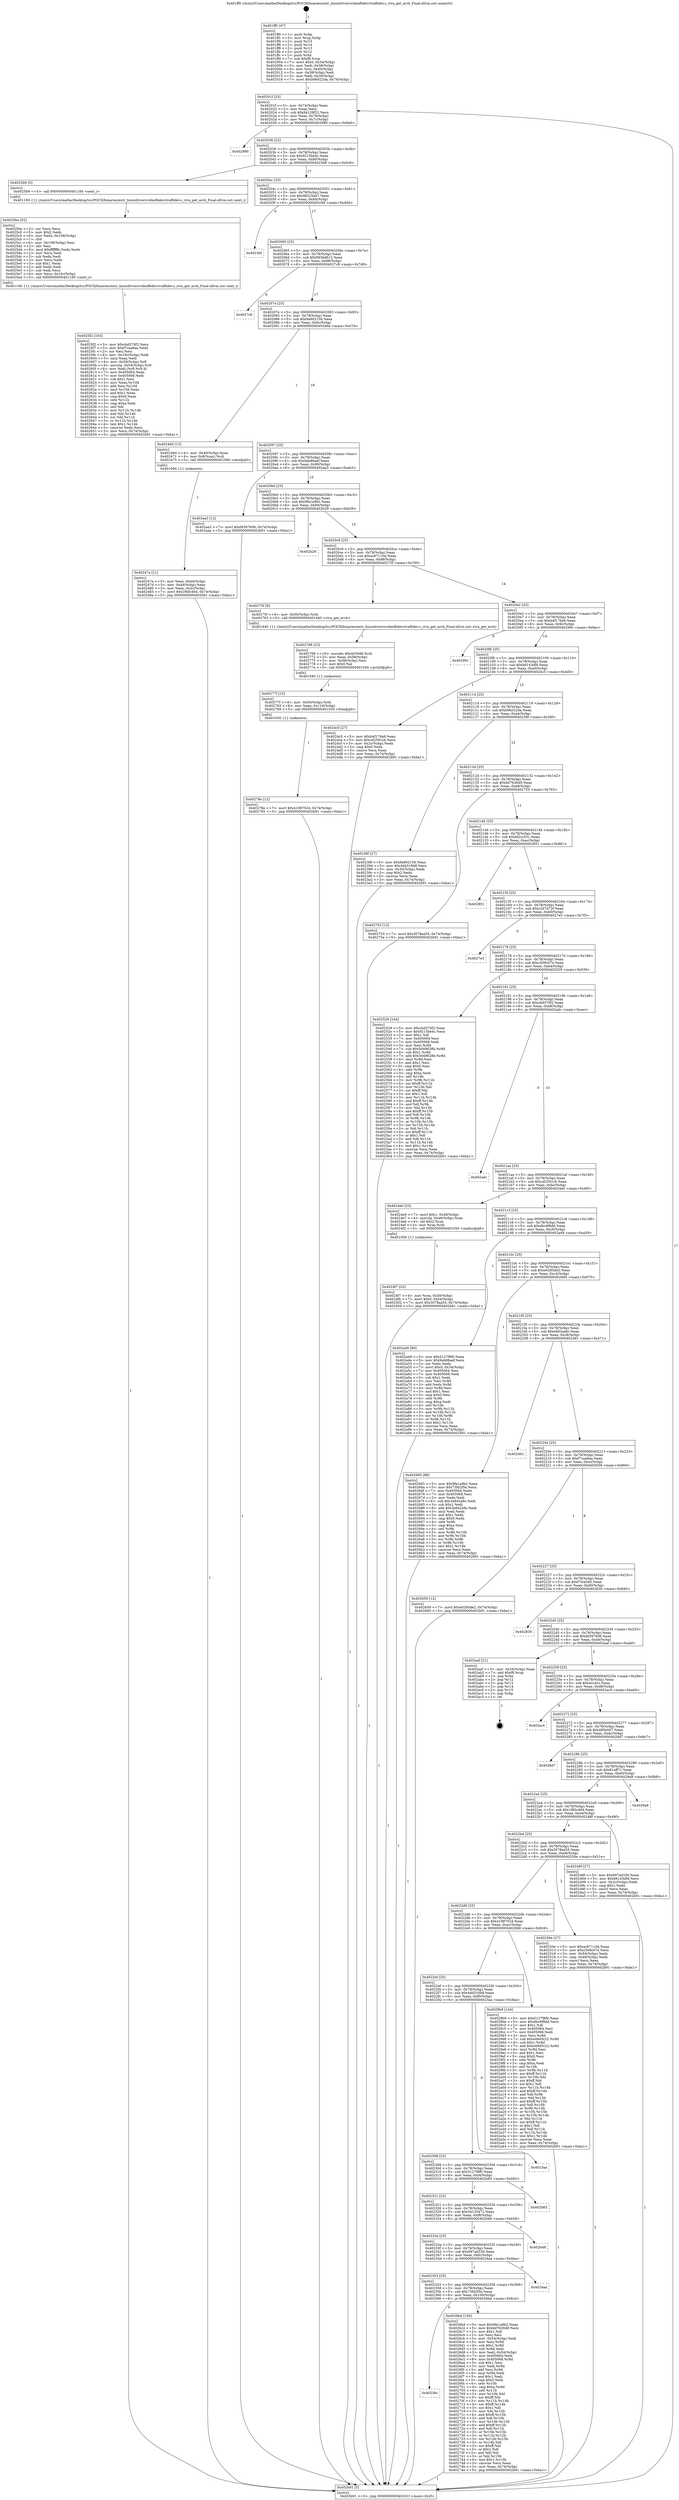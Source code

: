 digraph "0x401ff0" {
  label = "0x401ff0 (/mnt/c/Users/mathe/Desktop/tcc/POCII/binaries/extr_linuxdriversvideofbdevrivafbdev.c_riva_get_arch_Final-ollvm.out::main(0))"
  labelloc = "t"
  node[shape=record]

  Entry [label="",width=0.3,height=0.3,shape=circle,fillcolor=black,style=filled]
  "0x40201f" [label="{
     0x40201f [23]\l
     | [instrs]\l
     &nbsp;&nbsp;0x40201f \<+3\>: mov -0x74(%rbp),%eax\l
     &nbsp;&nbsp;0x402022 \<+2\>: mov %eax,%ecx\l
     &nbsp;&nbsp;0x402024 \<+6\>: sub $0x84129f22,%ecx\l
     &nbsp;&nbsp;0x40202a \<+3\>: mov %eax,-0x78(%rbp)\l
     &nbsp;&nbsp;0x40202d \<+3\>: mov %ecx,-0x7c(%rbp)\l
     &nbsp;&nbsp;0x402030 \<+6\>: je 0000000000402990 \<main+0x9a0\>\l
  }"]
  "0x402990" [label="{
     0x402990\l
  }", style=dashed]
  "0x402036" [label="{
     0x402036 [22]\l
     | [instrs]\l
     &nbsp;&nbsp;0x402036 \<+5\>: jmp 000000000040203b \<main+0x4b\>\l
     &nbsp;&nbsp;0x40203b \<+3\>: mov -0x78(%rbp),%eax\l
     &nbsp;&nbsp;0x40203e \<+5\>: sub $0x9215be4c,%eax\l
     &nbsp;&nbsp;0x402043 \<+3\>: mov %eax,-0x80(%rbp)\l
     &nbsp;&nbsp;0x402046 \<+6\>: je 00000000004025b9 \<main+0x5c9\>\l
  }"]
  Exit [label="",width=0.3,height=0.3,shape=circle,fillcolor=black,style=filled,peripheries=2]
  "0x4025b9" [label="{
     0x4025b9 [5]\l
     | [instrs]\l
     &nbsp;&nbsp;0x4025b9 \<+5\>: call 0000000000401160 \<next_i\>\l
     | [calls]\l
     &nbsp;&nbsp;0x401160 \{1\} (/mnt/c/Users/mathe/Desktop/tcc/POCII/binaries/extr_linuxdriversvideofbdevrivafbdev.c_riva_get_arch_Final-ollvm.out::next_i)\l
  }"]
  "0x40204c" [label="{
     0x40204c [25]\l
     | [instrs]\l
     &nbsp;&nbsp;0x40204c \<+5\>: jmp 0000000000402051 \<main+0x61\>\l
     &nbsp;&nbsp;0x402051 \<+3\>: mov -0x78(%rbp),%eax\l
     &nbsp;&nbsp;0x402054 \<+5\>: sub $0x96225a47,%eax\l
     &nbsp;&nbsp;0x402059 \<+6\>: mov %eax,-0x84(%rbp)\l
     &nbsp;&nbsp;0x40205f \<+6\>: je 00000000004023fd \<main+0x40d\>\l
  }"]
  "0x40278e" [label="{
     0x40278e [12]\l
     | [instrs]\l
     &nbsp;&nbsp;0x40278e \<+7\>: movl $0x41987024,-0x74(%rbp)\l
     &nbsp;&nbsp;0x402795 \<+5\>: jmp 0000000000402b91 \<main+0xba1\>\l
  }"]
  "0x4023fd" [label="{
     0x4023fd\l
  }", style=dashed]
  "0x402065" [label="{
     0x402065 [25]\l
     | [instrs]\l
     &nbsp;&nbsp;0x402065 \<+5\>: jmp 000000000040206a \<main+0x7a\>\l
     &nbsp;&nbsp;0x40206a \<+3\>: mov -0x78(%rbp),%eax\l
     &nbsp;&nbsp;0x40206d \<+5\>: sub $0x993bd612,%eax\l
     &nbsp;&nbsp;0x402072 \<+6\>: mov %eax,-0x88(%rbp)\l
     &nbsp;&nbsp;0x402078 \<+6\>: je 00000000004027c8 \<main+0x7d8\>\l
  }"]
  "0x40277f" [label="{
     0x40277f [15]\l
     | [instrs]\l
     &nbsp;&nbsp;0x40277f \<+4\>: mov -0x50(%rbp),%rdi\l
     &nbsp;&nbsp;0x402783 \<+6\>: mov %eax,-0x110(%rbp)\l
     &nbsp;&nbsp;0x402789 \<+5\>: call 0000000000401030 \<free@plt\>\l
     | [calls]\l
     &nbsp;&nbsp;0x401030 \{1\} (unknown)\l
  }"]
  "0x4027c8" [label="{
     0x4027c8\l
  }", style=dashed]
  "0x40207e" [label="{
     0x40207e [25]\l
     | [instrs]\l
     &nbsp;&nbsp;0x40207e \<+5\>: jmp 0000000000402083 \<main+0x93\>\l
     &nbsp;&nbsp;0x402083 \<+3\>: mov -0x78(%rbp),%eax\l
     &nbsp;&nbsp;0x402086 \<+5\>: sub $0x9a902156,%eax\l
     &nbsp;&nbsp;0x40208b \<+6\>: mov %eax,-0x8c(%rbp)\l
     &nbsp;&nbsp;0x402091 \<+6\>: je 000000000040246d \<main+0x47d\>\l
  }"]
  "0x402768" [label="{
     0x402768 [23]\l
     | [instrs]\l
     &nbsp;&nbsp;0x402768 \<+10\>: movabs $0x4030d6,%rdi\l
     &nbsp;&nbsp;0x402772 \<+3\>: mov %eax,-0x58(%rbp)\l
     &nbsp;&nbsp;0x402775 \<+3\>: mov -0x58(%rbp),%esi\l
     &nbsp;&nbsp;0x402778 \<+2\>: mov $0x0,%al\l
     &nbsp;&nbsp;0x40277a \<+5\>: call 0000000000401040 \<printf@plt\>\l
     | [calls]\l
     &nbsp;&nbsp;0x401040 \{1\} (unknown)\l
  }"]
  "0x40246d" [label="{
     0x40246d [13]\l
     | [instrs]\l
     &nbsp;&nbsp;0x40246d \<+4\>: mov -0x40(%rbp),%rax\l
     &nbsp;&nbsp;0x402471 \<+4\>: mov 0x8(%rax),%rdi\l
     &nbsp;&nbsp;0x402475 \<+5\>: call 0000000000401060 \<atoi@plt\>\l
     | [calls]\l
     &nbsp;&nbsp;0x401060 \{1\} (unknown)\l
  }"]
  "0x402097" [label="{
     0x402097 [25]\l
     | [instrs]\l
     &nbsp;&nbsp;0x402097 \<+5\>: jmp 000000000040209c \<main+0xac\>\l
     &nbsp;&nbsp;0x40209c \<+3\>: mov -0x78(%rbp),%eax\l
     &nbsp;&nbsp;0x40209f \<+5\>: sub $0x9ab88aef,%eax\l
     &nbsp;&nbsp;0x4020a4 \<+6\>: mov %eax,-0x90(%rbp)\l
     &nbsp;&nbsp;0x4020aa \<+6\>: je 0000000000402aa3 \<main+0xab3\>\l
  }"]
  "0x40236c" [label="{
     0x40236c\l
  }", style=dashed]
  "0x402aa3" [label="{
     0x402aa3 [12]\l
     | [instrs]\l
     &nbsp;&nbsp;0x402aa3 \<+7\>: movl $0xfd397606,-0x74(%rbp)\l
     &nbsp;&nbsp;0x402aaa \<+5\>: jmp 0000000000402b91 \<main+0xba1\>\l
  }"]
  "0x4020b0" [label="{
     0x4020b0 [25]\l
     | [instrs]\l
     &nbsp;&nbsp;0x4020b0 \<+5\>: jmp 00000000004020b5 \<main+0xc5\>\l
     &nbsp;&nbsp;0x4020b5 \<+3\>: mov -0x78(%rbp),%eax\l
     &nbsp;&nbsp;0x4020b8 \<+5\>: sub $0x9fa1a9b2,%eax\l
     &nbsp;&nbsp;0x4020bd \<+6\>: mov %eax,-0x94(%rbp)\l
     &nbsp;&nbsp;0x4020c3 \<+6\>: je 0000000000402b29 \<main+0xb39\>\l
  }"]
  "0x4026bd" [label="{
     0x4026bd [150]\l
     | [instrs]\l
     &nbsp;&nbsp;0x4026bd \<+5\>: mov $0x9fa1a9b2,%eax\l
     &nbsp;&nbsp;0x4026c2 \<+5\>: mov $0xbd762649,%ecx\l
     &nbsp;&nbsp;0x4026c7 \<+2\>: mov $0x1,%dl\l
     &nbsp;&nbsp;0x4026c9 \<+2\>: xor %esi,%esi\l
     &nbsp;&nbsp;0x4026cb \<+3\>: mov -0x54(%rbp),%edi\l
     &nbsp;&nbsp;0x4026ce \<+3\>: mov %esi,%r8d\l
     &nbsp;&nbsp;0x4026d1 \<+4\>: sub $0x1,%r8d\l
     &nbsp;&nbsp;0x4026d5 \<+3\>: sub %r8d,%edi\l
     &nbsp;&nbsp;0x4026d8 \<+3\>: mov %edi,-0x54(%rbp)\l
     &nbsp;&nbsp;0x4026db \<+7\>: mov 0x405064,%edi\l
     &nbsp;&nbsp;0x4026e2 \<+8\>: mov 0x405068,%r8d\l
     &nbsp;&nbsp;0x4026ea \<+3\>: sub $0x1,%esi\l
     &nbsp;&nbsp;0x4026ed \<+3\>: mov %edi,%r9d\l
     &nbsp;&nbsp;0x4026f0 \<+3\>: add %esi,%r9d\l
     &nbsp;&nbsp;0x4026f3 \<+4\>: imul %r9d,%edi\l
     &nbsp;&nbsp;0x4026f7 \<+3\>: and $0x1,%edi\l
     &nbsp;&nbsp;0x4026fa \<+3\>: cmp $0x0,%edi\l
     &nbsp;&nbsp;0x4026fd \<+4\>: sete %r10b\l
     &nbsp;&nbsp;0x402701 \<+4\>: cmp $0xa,%r8d\l
     &nbsp;&nbsp;0x402705 \<+4\>: setl %r11b\l
     &nbsp;&nbsp;0x402709 \<+3\>: mov %r10b,%bl\l
     &nbsp;&nbsp;0x40270c \<+3\>: xor $0xff,%bl\l
     &nbsp;&nbsp;0x40270f \<+3\>: mov %r11b,%r14b\l
     &nbsp;&nbsp;0x402712 \<+4\>: xor $0xff,%r14b\l
     &nbsp;&nbsp;0x402716 \<+3\>: xor $0x1,%dl\l
     &nbsp;&nbsp;0x402719 \<+3\>: mov %bl,%r15b\l
     &nbsp;&nbsp;0x40271c \<+4\>: and $0xff,%r15b\l
     &nbsp;&nbsp;0x402720 \<+3\>: and %dl,%r10b\l
     &nbsp;&nbsp;0x402723 \<+3\>: mov %r14b,%r12b\l
     &nbsp;&nbsp;0x402726 \<+4\>: and $0xff,%r12b\l
     &nbsp;&nbsp;0x40272a \<+3\>: and %dl,%r11b\l
     &nbsp;&nbsp;0x40272d \<+3\>: or %r10b,%r15b\l
     &nbsp;&nbsp;0x402730 \<+3\>: or %r11b,%r12b\l
     &nbsp;&nbsp;0x402733 \<+3\>: xor %r12b,%r15b\l
     &nbsp;&nbsp;0x402736 \<+3\>: or %r14b,%bl\l
     &nbsp;&nbsp;0x402739 \<+3\>: xor $0xff,%bl\l
     &nbsp;&nbsp;0x40273c \<+3\>: or $0x1,%dl\l
     &nbsp;&nbsp;0x40273f \<+2\>: and %dl,%bl\l
     &nbsp;&nbsp;0x402741 \<+3\>: or %bl,%r15b\l
     &nbsp;&nbsp;0x402744 \<+4\>: test $0x1,%r15b\l
     &nbsp;&nbsp;0x402748 \<+3\>: cmovne %ecx,%eax\l
     &nbsp;&nbsp;0x40274b \<+3\>: mov %eax,-0x74(%rbp)\l
     &nbsp;&nbsp;0x40274e \<+5\>: jmp 0000000000402b91 \<main+0xba1\>\l
  }"]
  "0x402b29" [label="{
     0x402b29\l
  }", style=dashed]
  "0x4020c9" [label="{
     0x4020c9 [25]\l
     | [instrs]\l
     &nbsp;&nbsp;0x4020c9 \<+5\>: jmp 00000000004020ce \<main+0xde\>\l
     &nbsp;&nbsp;0x4020ce \<+3\>: mov -0x78(%rbp),%eax\l
     &nbsp;&nbsp;0x4020d1 \<+5\>: sub $0xac67110d,%eax\l
     &nbsp;&nbsp;0x4020d6 \<+6\>: mov %eax,-0x98(%rbp)\l
     &nbsp;&nbsp;0x4020dc \<+6\>: je 000000000040275f \<main+0x76f\>\l
  }"]
  "0x402353" [label="{
     0x402353 [25]\l
     | [instrs]\l
     &nbsp;&nbsp;0x402353 \<+5\>: jmp 0000000000402358 \<main+0x368\>\l
     &nbsp;&nbsp;0x402358 \<+3\>: mov -0x78(%rbp),%eax\l
     &nbsp;&nbsp;0x40235b \<+5\>: sub $0x73fd2f5e,%eax\l
     &nbsp;&nbsp;0x402360 \<+6\>: mov %eax,-0x100(%rbp)\l
     &nbsp;&nbsp;0x402366 \<+6\>: je 00000000004026bd \<main+0x6cd\>\l
  }"]
  "0x40275f" [label="{
     0x40275f [9]\l
     | [instrs]\l
     &nbsp;&nbsp;0x40275f \<+4\>: mov -0x50(%rbp),%rdi\l
     &nbsp;&nbsp;0x402763 \<+5\>: call 0000000000401440 \<riva_get_arch\>\l
     | [calls]\l
     &nbsp;&nbsp;0x401440 \{1\} (/mnt/c/Users/mathe/Desktop/tcc/POCII/binaries/extr_linuxdriversvideofbdevrivafbdev.c_riva_get_arch_Final-ollvm.out::riva_get_arch)\l
  }"]
  "0x4020e2" [label="{
     0x4020e2 [25]\l
     | [instrs]\l
     &nbsp;&nbsp;0x4020e2 \<+5\>: jmp 00000000004020e7 \<main+0xf7\>\l
     &nbsp;&nbsp;0x4020e7 \<+3\>: mov -0x78(%rbp),%eax\l
     &nbsp;&nbsp;0x4020ea \<+5\>: sub $0xb4f176a9,%eax\l
     &nbsp;&nbsp;0x4020ef \<+6\>: mov %eax,-0x9c(%rbp)\l
     &nbsp;&nbsp;0x4020f5 \<+6\>: je 000000000040299c \<main+0x9ac\>\l
  }"]
  "0x4024aa" [label="{
     0x4024aa\l
  }", style=dashed]
  "0x40299c" [label="{
     0x40299c\l
  }", style=dashed]
  "0x4020fb" [label="{
     0x4020fb [25]\l
     | [instrs]\l
     &nbsp;&nbsp;0x4020fb \<+5\>: jmp 0000000000402100 \<main+0x110\>\l
     &nbsp;&nbsp;0x402100 \<+3\>: mov -0x78(%rbp),%eax\l
     &nbsp;&nbsp;0x402103 \<+5\>: sub $0xb6143df4,%eax\l
     &nbsp;&nbsp;0x402108 \<+6\>: mov %eax,-0xa0(%rbp)\l
     &nbsp;&nbsp;0x40210e \<+6\>: je 00000000004024c5 \<main+0x4d5\>\l
  }"]
  "0x40233a" [label="{
     0x40233a [25]\l
     | [instrs]\l
     &nbsp;&nbsp;0x40233a \<+5\>: jmp 000000000040233f \<main+0x34f\>\l
     &nbsp;&nbsp;0x40233f \<+3\>: mov -0x78(%rbp),%eax\l
     &nbsp;&nbsp;0x402342 \<+5\>: sub $0x697ad330,%eax\l
     &nbsp;&nbsp;0x402347 \<+6\>: mov %eax,-0xfc(%rbp)\l
     &nbsp;&nbsp;0x40234d \<+6\>: je 00000000004024aa \<main+0x4ba\>\l
  }"]
  "0x4024c5" [label="{
     0x4024c5 [27]\l
     | [instrs]\l
     &nbsp;&nbsp;0x4024c5 \<+5\>: mov $0xb4f176a9,%eax\l
     &nbsp;&nbsp;0x4024ca \<+5\>: mov $0xcd2591cb,%ecx\l
     &nbsp;&nbsp;0x4024cf \<+3\>: mov -0x2c(%rbp),%edx\l
     &nbsp;&nbsp;0x4024d2 \<+3\>: cmp $0x0,%edx\l
     &nbsp;&nbsp;0x4024d5 \<+3\>: cmove %ecx,%eax\l
     &nbsp;&nbsp;0x4024d8 \<+3\>: mov %eax,-0x74(%rbp)\l
     &nbsp;&nbsp;0x4024db \<+5\>: jmp 0000000000402b91 \<main+0xba1\>\l
  }"]
  "0x402114" [label="{
     0x402114 [25]\l
     | [instrs]\l
     &nbsp;&nbsp;0x402114 \<+5\>: jmp 0000000000402119 \<main+0x129\>\l
     &nbsp;&nbsp;0x402119 \<+3\>: mov -0x78(%rbp),%eax\l
     &nbsp;&nbsp;0x40211c \<+5\>: sub $0xb9b022da,%eax\l
     &nbsp;&nbsp;0x402121 \<+6\>: mov %eax,-0xa4(%rbp)\l
     &nbsp;&nbsp;0x402127 \<+6\>: je 000000000040238f \<main+0x39f\>\l
  }"]
  "0x402b48" [label="{
     0x402b48\l
  }", style=dashed]
  "0x40238f" [label="{
     0x40238f [27]\l
     | [instrs]\l
     &nbsp;&nbsp;0x40238f \<+5\>: mov $0x9a902156,%eax\l
     &nbsp;&nbsp;0x402394 \<+5\>: mov $0x4dd316b8,%ecx\l
     &nbsp;&nbsp;0x402399 \<+3\>: mov -0x30(%rbp),%edx\l
     &nbsp;&nbsp;0x40239c \<+3\>: cmp $0x2,%edx\l
     &nbsp;&nbsp;0x40239f \<+3\>: cmovne %ecx,%eax\l
     &nbsp;&nbsp;0x4023a2 \<+3\>: mov %eax,-0x74(%rbp)\l
     &nbsp;&nbsp;0x4023a5 \<+5\>: jmp 0000000000402b91 \<main+0xba1\>\l
  }"]
  "0x40212d" [label="{
     0x40212d [25]\l
     | [instrs]\l
     &nbsp;&nbsp;0x40212d \<+5\>: jmp 0000000000402132 \<main+0x142\>\l
     &nbsp;&nbsp;0x402132 \<+3\>: mov -0x78(%rbp),%eax\l
     &nbsp;&nbsp;0x402135 \<+5\>: sub $0xbd762649,%eax\l
     &nbsp;&nbsp;0x40213a \<+6\>: mov %eax,-0xa8(%rbp)\l
     &nbsp;&nbsp;0x402140 \<+6\>: je 0000000000402753 \<main+0x763\>\l
  }"]
  "0x402b91" [label="{
     0x402b91 [5]\l
     | [instrs]\l
     &nbsp;&nbsp;0x402b91 \<+5\>: jmp 000000000040201f \<main+0x2f\>\l
  }"]
  "0x401ff0" [label="{
     0x401ff0 [47]\l
     | [instrs]\l
     &nbsp;&nbsp;0x401ff0 \<+1\>: push %rbp\l
     &nbsp;&nbsp;0x401ff1 \<+3\>: mov %rsp,%rbp\l
     &nbsp;&nbsp;0x401ff4 \<+2\>: push %r15\l
     &nbsp;&nbsp;0x401ff6 \<+2\>: push %r14\l
     &nbsp;&nbsp;0x401ff8 \<+2\>: push %r13\l
     &nbsp;&nbsp;0x401ffa \<+2\>: push %r12\l
     &nbsp;&nbsp;0x401ffc \<+1\>: push %rbx\l
     &nbsp;&nbsp;0x401ffd \<+7\>: sub $0xf8,%rsp\l
     &nbsp;&nbsp;0x402004 \<+7\>: movl $0x0,-0x34(%rbp)\l
     &nbsp;&nbsp;0x40200b \<+3\>: mov %edi,-0x38(%rbp)\l
     &nbsp;&nbsp;0x40200e \<+4\>: mov %rsi,-0x40(%rbp)\l
     &nbsp;&nbsp;0x402012 \<+3\>: mov -0x38(%rbp),%edi\l
     &nbsp;&nbsp;0x402015 \<+3\>: mov %edi,-0x30(%rbp)\l
     &nbsp;&nbsp;0x402018 \<+7\>: movl $0xb9b022da,-0x74(%rbp)\l
  }"]
  "0x40247a" [label="{
     0x40247a [21]\l
     | [instrs]\l
     &nbsp;&nbsp;0x40247a \<+3\>: mov %eax,-0x44(%rbp)\l
     &nbsp;&nbsp;0x40247d \<+3\>: mov -0x44(%rbp),%eax\l
     &nbsp;&nbsp;0x402480 \<+3\>: mov %eax,-0x2c(%rbp)\l
     &nbsp;&nbsp;0x402483 \<+7\>: movl $0x1f60c464,-0x74(%rbp)\l
     &nbsp;&nbsp;0x40248a \<+5\>: jmp 0000000000402b91 \<main+0xba1\>\l
  }"]
  "0x402321" [label="{
     0x402321 [25]\l
     | [instrs]\l
     &nbsp;&nbsp;0x402321 \<+5\>: jmp 0000000000402326 \<main+0x336\>\l
     &nbsp;&nbsp;0x402326 \<+3\>: mov -0x78(%rbp),%eax\l
     &nbsp;&nbsp;0x402329 \<+5\>: sub $0x54135471,%eax\l
     &nbsp;&nbsp;0x40232e \<+6\>: mov %eax,-0xf8(%rbp)\l
     &nbsp;&nbsp;0x402334 \<+6\>: je 0000000000402b48 \<main+0xb58\>\l
  }"]
  "0x402753" [label="{
     0x402753 [12]\l
     | [instrs]\l
     &nbsp;&nbsp;0x402753 \<+7\>: movl $0x3078aa55,-0x74(%rbp)\l
     &nbsp;&nbsp;0x40275a \<+5\>: jmp 0000000000402b91 \<main+0xba1\>\l
  }"]
  "0x402146" [label="{
     0x402146 [25]\l
     | [instrs]\l
     &nbsp;&nbsp;0x402146 \<+5\>: jmp 000000000040214b \<main+0x15b\>\l
     &nbsp;&nbsp;0x40214b \<+3\>: mov -0x78(%rbp),%eax\l
     &nbsp;&nbsp;0x40214e \<+5\>: sub $0xbf2cc531,%eax\l
     &nbsp;&nbsp;0x402153 \<+6\>: mov %eax,-0xac(%rbp)\l
     &nbsp;&nbsp;0x402159 \<+6\>: je 0000000000402851 \<main+0x861\>\l
  }"]
  "0x402b83" [label="{
     0x402b83\l
  }", style=dashed]
  "0x402851" [label="{
     0x402851\l
  }", style=dashed]
  "0x40215f" [label="{
     0x40215f [25]\l
     | [instrs]\l
     &nbsp;&nbsp;0x40215f \<+5\>: jmp 0000000000402164 \<main+0x174\>\l
     &nbsp;&nbsp;0x402164 \<+3\>: mov -0x78(%rbp),%eax\l
     &nbsp;&nbsp;0x402167 \<+5\>: sub $0xc2d7d72f,%eax\l
     &nbsp;&nbsp;0x40216c \<+6\>: mov %eax,-0xb0(%rbp)\l
     &nbsp;&nbsp;0x402172 \<+6\>: je 00000000004027e3 \<main+0x7f3\>\l
  }"]
  "0x402308" [label="{
     0x402308 [25]\l
     | [instrs]\l
     &nbsp;&nbsp;0x402308 \<+5\>: jmp 000000000040230d \<main+0x31d\>\l
     &nbsp;&nbsp;0x40230d \<+3\>: mov -0x78(%rbp),%eax\l
     &nbsp;&nbsp;0x402310 \<+5\>: sub $0x5127f8f0,%eax\l
     &nbsp;&nbsp;0x402315 \<+6\>: mov %eax,-0xf4(%rbp)\l
     &nbsp;&nbsp;0x40231b \<+6\>: je 0000000000402b83 \<main+0xb93\>\l
  }"]
  "0x4027e3" [label="{
     0x4027e3\l
  }", style=dashed]
  "0x402178" [label="{
     0x402178 [25]\l
     | [instrs]\l
     &nbsp;&nbsp;0x402178 \<+5\>: jmp 000000000040217d \<main+0x18d\>\l
     &nbsp;&nbsp;0x40217d \<+3\>: mov -0x78(%rbp),%eax\l
     &nbsp;&nbsp;0x402180 \<+5\>: sub $0xc509c07e,%eax\l
     &nbsp;&nbsp;0x402185 \<+6\>: mov %eax,-0xb4(%rbp)\l
     &nbsp;&nbsp;0x40218b \<+6\>: je 0000000000402529 \<main+0x539\>\l
  }"]
  "0x4023aa" [label="{
     0x4023aa\l
  }", style=dashed]
  "0x402529" [label="{
     0x402529 [144]\l
     | [instrs]\l
     &nbsp;&nbsp;0x402529 \<+5\>: mov $0xcbd370f2,%eax\l
     &nbsp;&nbsp;0x40252e \<+5\>: mov $0x9215be4c,%ecx\l
     &nbsp;&nbsp;0x402533 \<+2\>: mov $0x1,%dl\l
     &nbsp;&nbsp;0x402535 \<+7\>: mov 0x405064,%esi\l
     &nbsp;&nbsp;0x40253c \<+7\>: mov 0x405068,%edi\l
     &nbsp;&nbsp;0x402543 \<+3\>: mov %esi,%r8d\l
     &nbsp;&nbsp;0x402546 \<+7\>: sub $0x5d49628b,%r8d\l
     &nbsp;&nbsp;0x40254d \<+4\>: sub $0x1,%r8d\l
     &nbsp;&nbsp;0x402551 \<+7\>: add $0x5d49628b,%r8d\l
     &nbsp;&nbsp;0x402558 \<+4\>: imul %r8d,%esi\l
     &nbsp;&nbsp;0x40255c \<+3\>: and $0x1,%esi\l
     &nbsp;&nbsp;0x40255f \<+3\>: cmp $0x0,%esi\l
     &nbsp;&nbsp;0x402562 \<+4\>: sete %r9b\l
     &nbsp;&nbsp;0x402566 \<+3\>: cmp $0xa,%edi\l
     &nbsp;&nbsp;0x402569 \<+4\>: setl %r10b\l
     &nbsp;&nbsp;0x40256d \<+3\>: mov %r9b,%r11b\l
     &nbsp;&nbsp;0x402570 \<+4\>: xor $0xff,%r11b\l
     &nbsp;&nbsp;0x402574 \<+3\>: mov %r10b,%bl\l
     &nbsp;&nbsp;0x402577 \<+3\>: xor $0xff,%bl\l
     &nbsp;&nbsp;0x40257a \<+3\>: xor $0x1,%dl\l
     &nbsp;&nbsp;0x40257d \<+3\>: mov %r11b,%r14b\l
     &nbsp;&nbsp;0x402580 \<+4\>: and $0xff,%r14b\l
     &nbsp;&nbsp;0x402584 \<+3\>: and %dl,%r9b\l
     &nbsp;&nbsp;0x402587 \<+3\>: mov %bl,%r15b\l
     &nbsp;&nbsp;0x40258a \<+4\>: and $0xff,%r15b\l
     &nbsp;&nbsp;0x40258e \<+3\>: and %dl,%r10b\l
     &nbsp;&nbsp;0x402591 \<+3\>: or %r9b,%r14b\l
     &nbsp;&nbsp;0x402594 \<+3\>: or %r10b,%r15b\l
     &nbsp;&nbsp;0x402597 \<+3\>: xor %r15b,%r14b\l
     &nbsp;&nbsp;0x40259a \<+3\>: or %bl,%r11b\l
     &nbsp;&nbsp;0x40259d \<+4\>: xor $0xff,%r11b\l
     &nbsp;&nbsp;0x4025a1 \<+3\>: or $0x1,%dl\l
     &nbsp;&nbsp;0x4025a4 \<+3\>: and %dl,%r11b\l
     &nbsp;&nbsp;0x4025a7 \<+3\>: or %r11b,%r14b\l
     &nbsp;&nbsp;0x4025aa \<+4\>: test $0x1,%r14b\l
     &nbsp;&nbsp;0x4025ae \<+3\>: cmovne %ecx,%eax\l
     &nbsp;&nbsp;0x4025b1 \<+3\>: mov %eax,-0x74(%rbp)\l
     &nbsp;&nbsp;0x4025b4 \<+5\>: jmp 0000000000402b91 \<main+0xba1\>\l
  }"]
  "0x402191" [label="{
     0x402191 [25]\l
     | [instrs]\l
     &nbsp;&nbsp;0x402191 \<+5\>: jmp 0000000000402196 \<main+0x1a6\>\l
     &nbsp;&nbsp;0x402196 \<+3\>: mov -0x78(%rbp),%eax\l
     &nbsp;&nbsp;0x402199 \<+5\>: sub $0xcbd370f2,%eax\l
     &nbsp;&nbsp;0x40219e \<+6\>: mov %eax,-0xb8(%rbp)\l
     &nbsp;&nbsp;0x4021a4 \<+6\>: je 0000000000402adc \<main+0xaec\>\l
  }"]
  "0x4022ef" [label="{
     0x4022ef [25]\l
     | [instrs]\l
     &nbsp;&nbsp;0x4022ef \<+5\>: jmp 00000000004022f4 \<main+0x304\>\l
     &nbsp;&nbsp;0x4022f4 \<+3\>: mov -0x78(%rbp),%eax\l
     &nbsp;&nbsp;0x4022f7 \<+5\>: sub $0x4dd316b8,%eax\l
     &nbsp;&nbsp;0x4022fc \<+6\>: mov %eax,-0xf0(%rbp)\l
     &nbsp;&nbsp;0x402302 \<+6\>: je 00000000004023aa \<main+0x3ba\>\l
  }"]
  "0x402adc" [label="{
     0x402adc\l
  }", style=dashed]
  "0x4021aa" [label="{
     0x4021aa [25]\l
     | [instrs]\l
     &nbsp;&nbsp;0x4021aa \<+5\>: jmp 00000000004021af \<main+0x1bf\>\l
     &nbsp;&nbsp;0x4021af \<+3\>: mov -0x78(%rbp),%eax\l
     &nbsp;&nbsp;0x4021b2 \<+5\>: sub $0xcd2591cb,%eax\l
     &nbsp;&nbsp;0x4021b7 \<+6\>: mov %eax,-0xbc(%rbp)\l
     &nbsp;&nbsp;0x4021bd \<+6\>: je 00000000004024e0 \<main+0x4f0\>\l
  }"]
  "0x4029b9" [label="{
     0x4029b9 [144]\l
     | [instrs]\l
     &nbsp;&nbsp;0x4029b9 \<+5\>: mov $0x5127f8f0,%eax\l
     &nbsp;&nbsp;0x4029be \<+5\>: mov $0xdbc9f8dd,%ecx\l
     &nbsp;&nbsp;0x4029c3 \<+2\>: mov $0x1,%dl\l
     &nbsp;&nbsp;0x4029c5 \<+7\>: mov 0x405064,%esi\l
     &nbsp;&nbsp;0x4029cc \<+7\>: mov 0x405068,%edi\l
     &nbsp;&nbsp;0x4029d3 \<+3\>: mov %esi,%r8d\l
     &nbsp;&nbsp;0x4029d6 \<+7\>: sub $0xe49d5c22,%r8d\l
     &nbsp;&nbsp;0x4029dd \<+4\>: sub $0x1,%r8d\l
     &nbsp;&nbsp;0x4029e1 \<+7\>: add $0xe49d5c22,%r8d\l
     &nbsp;&nbsp;0x4029e8 \<+4\>: imul %r8d,%esi\l
     &nbsp;&nbsp;0x4029ec \<+3\>: and $0x1,%esi\l
     &nbsp;&nbsp;0x4029ef \<+3\>: cmp $0x0,%esi\l
     &nbsp;&nbsp;0x4029f2 \<+4\>: sete %r9b\l
     &nbsp;&nbsp;0x4029f6 \<+3\>: cmp $0xa,%edi\l
     &nbsp;&nbsp;0x4029f9 \<+4\>: setl %r10b\l
     &nbsp;&nbsp;0x4029fd \<+3\>: mov %r9b,%r11b\l
     &nbsp;&nbsp;0x402a00 \<+4\>: xor $0xff,%r11b\l
     &nbsp;&nbsp;0x402a04 \<+3\>: mov %r10b,%bl\l
     &nbsp;&nbsp;0x402a07 \<+3\>: xor $0xff,%bl\l
     &nbsp;&nbsp;0x402a0a \<+3\>: xor $0x1,%dl\l
     &nbsp;&nbsp;0x402a0d \<+3\>: mov %r11b,%r14b\l
     &nbsp;&nbsp;0x402a10 \<+4\>: and $0xff,%r14b\l
     &nbsp;&nbsp;0x402a14 \<+3\>: and %dl,%r9b\l
     &nbsp;&nbsp;0x402a17 \<+3\>: mov %bl,%r15b\l
     &nbsp;&nbsp;0x402a1a \<+4\>: and $0xff,%r15b\l
     &nbsp;&nbsp;0x402a1e \<+3\>: and %dl,%r10b\l
     &nbsp;&nbsp;0x402a21 \<+3\>: or %r9b,%r14b\l
     &nbsp;&nbsp;0x402a24 \<+3\>: or %r10b,%r15b\l
     &nbsp;&nbsp;0x402a27 \<+3\>: xor %r15b,%r14b\l
     &nbsp;&nbsp;0x402a2a \<+3\>: or %bl,%r11b\l
     &nbsp;&nbsp;0x402a2d \<+4\>: xor $0xff,%r11b\l
     &nbsp;&nbsp;0x402a31 \<+3\>: or $0x1,%dl\l
     &nbsp;&nbsp;0x402a34 \<+3\>: and %dl,%r11b\l
     &nbsp;&nbsp;0x402a37 \<+3\>: or %r11b,%r14b\l
     &nbsp;&nbsp;0x402a3a \<+4\>: test $0x1,%r14b\l
     &nbsp;&nbsp;0x402a3e \<+3\>: cmovne %ecx,%eax\l
     &nbsp;&nbsp;0x402a41 \<+3\>: mov %eax,-0x74(%rbp)\l
     &nbsp;&nbsp;0x402a44 \<+5\>: jmp 0000000000402b91 \<main+0xba1\>\l
  }"]
  "0x4024e0" [label="{
     0x4024e0 [23]\l
     | [instrs]\l
     &nbsp;&nbsp;0x4024e0 \<+7\>: movl $0x1,-0x48(%rbp)\l
     &nbsp;&nbsp;0x4024e7 \<+4\>: movslq -0x48(%rbp),%rax\l
     &nbsp;&nbsp;0x4024eb \<+4\>: shl $0x2,%rax\l
     &nbsp;&nbsp;0x4024ef \<+3\>: mov %rax,%rdi\l
     &nbsp;&nbsp;0x4024f2 \<+5\>: call 0000000000401050 \<malloc@plt\>\l
     | [calls]\l
     &nbsp;&nbsp;0x401050 \{1\} (unknown)\l
  }"]
  "0x4021c3" [label="{
     0x4021c3 [25]\l
     | [instrs]\l
     &nbsp;&nbsp;0x4021c3 \<+5\>: jmp 00000000004021c8 \<main+0x1d8\>\l
     &nbsp;&nbsp;0x4021c8 \<+3\>: mov -0x78(%rbp),%eax\l
     &nbsp;&nbsp;0x4021cb \<+5\>: sub $0xdbc9f8dd,%eax\l
     &nbsp;&nbsp;0x4021d0 \<+6\>: mov %eax,-0xc0(%rbp)\l
     &nbsp;&nbsp;0x4021d6 \<+6\>: je 0000000000402a49 \<main+0xa59\>\l
  }"]
  "0x4025f2" [label="{
     0x4025f2 [103]\l
     | [instrs]\l
     &nbsp;&nbsp;0x4025f2 \<+5\>: mov $0xcbd370f2,%ecx\l
     &nbsp;&nbsp;0x4025f7 \<+5\>: mov $0xf7caa8aa,%edx\l
     &nbsp;&nbsp;0x4025fc \<+2\>: xor %esi,%esi\l
     &nbsp;&nbsp;0x4025fe \<+6\>: mov -0x10c(%rbp),%edi\l
     &nbsp;&nbsp;0x402604 \<+3\>: imul %eax,%edi\l
     &nbsp;&nbsp;0x402607 \<+4\>: mov -0x50(%rbp),%r8\l
     &nbsp;&nbsp;0x40260b \<+4\>: movslq -0x54(%rbp),%r9\l
     &nbsp;&nbsp;0x40260f \<+4\>: mov %edi,(%r8,%r9,4)\l
     &nbsp;&nbsp;0x402613 \<+7\>: mov 0x405064,%eax\l
     &nbsp;&nbsp;0x40261a \<+7\>: mov 0x405068,%edi\l
     &nbsp;&nbsp;0x402621 \<+3\>: sub $0x1,%esi\l
     &nbsp;&nbsp;0x402624 \<+3\>: mov %eax,%r10d\l
     &nbsp;&nbsp;0x402627 \<+3\>: add %esi,%r10d\l
     &nbsp;&nbsp;0x40262a \<+4\>: imul %r10d,%eax\l
     &nbsp;&nbsp;0x40262e \<+3\>: and $0x1,%eax\l
     &nbsp;&nbsp;0x402631 \<+3\>: cmp $0x0,%eax\l
     &nbsp;&nbsp;0x402634 \<+4\>: sete %r11b\l
     &nbsp;&nbsp;0x402638 \<+3\>: cmp $0xa,%edi\l
     &nbsp;&nbsp;0x40263b \<+3\>: setl %bl\l
     &nbsp;&nbsp;0x40263e \<+3\>: mov %r11b,%r14b\l
     &nbsp;&nbsp;0x402641 \<+3\>: and %bl,%r14b\l
     &nbsp;&nbsp;0x402644 \<+3\>: xor %bl,%r11b\l
     &nbsp;&nbsp;0x402647 \<+3\>: or %r11b,%r14b\l
     &nbsp;&nbsp;0x40264a \<+4\>: test $0x1,%r14b\l
     &nbsp;&nbsp;0x40264e \<+3\>: cmovne %edx,%ecx\l
     &nbsp;&nbsp;0x402651 \<+3\>: mov %ecx,-0x74(%rbp)\l
     &nbsp;&nbsp;0x402654 \<+5\>: jmp 0000000000402b91 \<main+0xba1\>\l
  }"]
  "0x402a49" [label="{
     0x402a49 [90]\l
     | [instrs]\l
     &nbsp;&nbsp;0x402a49 \<+5\>: mov $0x5127f8f0,%eax\l
     &nbsp;&nbsp;0x402a4e \<+5\>: mov $0x9ab88aef,%ecx\l
     &nbsp;&nbsp;0x402a53 \<+2\>: xor %edx,%edx\l
     &nbsp;&nbsp;0x402a55 \<+7\>: movl $0x0,-0x34(%rbp)\l
     &nbsp;&nbsp;0x402a5c \<+7\>: mov 0x405064,%esi\l
     &nbsp;&nbsp;0x402a63 \<+7\>: mov 0x405068,%edi\l
     &nbsp;&nbsp;0x402a6a \<+3\>: sub $0x1,%edx\l
     &nbsp;&nbsp;0x402a6d \<+3\>: mov %esi,%r8d\l
     &nbsp;&nbsp;0x402a70 \<+3\>: add %edx,%r8d\l
     &nbsp;&nbsp;0x402a73 \<+4\>: imul %r8d,%esi\l
     &nbsp;&nbsp;0x402a77 \<+3\>: and $0x1,%esi\l
     &nbsp;&nbsp;0x402a7a \<+3\>: cmp $0x0,%esi\l
     &nbsp;&nbsp;0x402a7d \<+4\>: sete %r9b\l
     &nbsp;&nbsp;0x402a81 \<+3\>: cmp $0xa,%edi\l
     &nbsp;&nbsp;0x402a84 \<+4\>: setl %r10b\l
     &nbsp;&nbsp;0x402a88 \<+3\>: mov %r9b,%r11b\l
     &nbsp;&nbsp;0x402a8b \<+3\>: and %r10b,%r11b\l
     &nbsp;&nbsp;0x402a8e \<+3\>: xor %r10b,%r9b\l
     &nbsp;&nbsp;0x402a91 \<+3\>: or %r9b,%r11b\l
     &nbsp;&nbsp;0x402a94 \<+4\>: test $0x1,%r11b\l
     &nbsp;&nbsp;0x402a98 \<+3\>: cmovne %ecx,%eax\l
     &nbsp;&nbsp;0x402a9b \<+3\>: mov %eax,-0x74(%rbp)\l
     &nbsp;&nbsp;0x402a9e \<+5\>: jmp 0000000000402b91 \<main+0xba1\>\l
  }"]
  "0x4021dc" [label="{
     0x4021dc [25]\l
     | [instrs]\l
     &nbsp;&nbsp;0x4021dc \<+5\>: jmp 00000000004021e1 \<main+0x1f1\>\l
     &nbsp;&nbsp;0x4021e1 \<+3\>: mov -0x78(%rbp),%eax\l
     &nbsp;&nbsp;0x4021e4 \<+5\>: sub $0xe0285de2,%eax\l
     &nbsp;&nbsp;0x4021e9 \<+6\>: mov %eax,-0xc4(%rbp)\l
     &nbsp;&nbsp;0x4021ef \<+6\>: je 0000000000402665 \<main+0x675\>\l
  }"]
  "0x4025be" [label="{
     0x4025be [52]\l
     | [instrs]\l
     &nbsp;&nbsp;0x4025be \<+2\>: xor %ecx,%ecx\l
     &nbsp;&nbsp;0x4025c0 \<+5\>: mov $0x2,%edx\l
     &nbsp;&nbsp;0x4025c5 \<+6\>: mov %edx,-0x108(%rbp)\l
     &nbsp;&nbsp;0x4025cb \<+1\>: cltd\l
     &nbsp;&nbsp;0x4025cc \<+6\>: mov -0x108(%rbp),%esi\l
     &nbsp;&nbsp;0x4025d2 \<+2\>: idiv %esi\l
     &nbsp;&nbsp;0x4025d4 \<+6\>: imul $0xfffffffe,%edx,%edx\l
     &nbsp;&nbsp;0x4025da \<+2\>: mov %ecx,%edi\l
     &nbsp;&nbsp;0x4025dc \<+2\>: sub %edx,%edi\l
     &nbsp;&nbsp;0x4025de \<+2\>: mov %ecx,%edx\l
     &nbsp;&nbsp;0x4025e0 \<+3\>: sub $0x1,%edx\l
     &nbsp;&nbsp;0x4025e3 \<+2\>: add %edx,%edi\l
     &nbsp;&nbsp;0x4025e5 \<+2\>: sub %edi,%ecx\l
     &nbsp;&nbsp;0x4025e7 \<+6\>: mov %ecx,-0x10c(%rbp)\l
     &nbsp;&nbsp;0x4025ed \<+5\>: call 0000000000401160 \<next_i\>\l
     | [calls]\l
     &nbsp;&nbsp;0x401160 \{1\} (/mnt/c/Users/mathe/Desktop/tcc/POCII/binaries/extr_linuxdriversvideofbdevrivafbdev.c_riva_get_arch_Final-ollvm.out::next_i)\l
  }"]
  "0x402665" [label="{
     0x402665 [88]\l
     | [instrs]\l
     &nbsp;&nbsp;0x402665 \<+5\>: mov $0x9fa1a9b2,%eax\l
     &nbsp;&nbsp;0x40266a \<+5\>: mov $0x73fd2f5e,%ecx\l
     &nbsp;&nbsp;0x40266f \<+7\>: mov 0x405064,%edx\l
     &nbsp;&nbsp;0x402676 \<+7\>: mov 0x405068,%esi\l
     &nbsp;&nbsp;0x40267d \<+2\>: mov %edx,%edi\l
     &nbsp;&nbsp;0x40267f \<+6\>: sub $0x3e642e8c,%edi\l
     &nbsp;&nbsp;0x402685 \<+3\>: sub $0x1,%edi\l
     &nbsp;&nbsp;0x402688 \<+6\>: add $0x3e642e8c,%edi\l
     &nbsp;&nbsp;0x40268e \<+3\>: imul %edi,%edx\l
     &nbsp;&nbsp;0x402691 \<+3\>: and $0x1,%edx\l
     &nbsp;&nbsp;0x402694 \<+3\>: cmp $0x0,%edx\l
     &nbsp;&nbsp;0x402697 \<+4\>: sete %r8b\l
     &nbsp;&nbsp;0x40269b \<+3\>: cmp $0xa,%esi\l
     &nbsp;&nbsp;0x40269e \<+4\>: setl %r9b\l
     &nbsp;&nbsp;0x4026a2 \<+3\>: mov %r8b,%r10b\l
     &nbsp;&nbsp;0x4026a5 \<+3\>: and %r9b,%r10b\l
     &nbsp;&nbsp;0x4026a8 \<+3\>: xor %r9b,%r8b\l
     &nbsp;&nbsp;0x4026ab \<+3\>: or %r8b,%r10b\l
     &nbsp;&nbsp;0x4026ae \<+4\>: test $0x1,%r10b\l
     &nbsp;&nbsp;0x4026b2 \<+3\>: cmovne %ecx,%eax\l
     &nbsp;&nbsp;0x4026b5 \<+3\>: mov %eax,-0x74(%rbp)\l
     &nbsp;&nbsp;0x4026b8 \<+5\>: jmp 0000000000402b91 \<main+0xba1\>\l
  }"]
  "0x4021f5" [label="{
     0x4021f5 [25]\l
     | [instrs]\l
     &nbsp;&nbsp;0x4021f5 \<+5\>: jmp 00000000004021fa \<main+0x20a\>\l
     &nbsp;&nbsp;0x4021fa \<+3\>: mov -0x78(%rbp),%eax\l
     &nbsp;&nbsp;0x4021fd \<+5\>: sub $0xe8d2aa6c,%eax\l
     &nbsp;&nbsp;0x402202 \<+6\>: mov %eax,-0xc8(%rbp)\l
     &nbsp;&nbsp;0x402208 \<+6\>: je 0000000000402461 \<main+0x471\>\l
  }"]
  "0x4022d6" [label="{
     0x4022d6 [25]\l
     | [instrs]\l
     &nbsp;&nbsp;0x4022d6 \<+5\>: jmp 00000000004022db \<main+0x2eb\>\l
     &nbsp;&nbsp;0x4022db \<+3\>: mov -0x78(%rbp),%eax\l
     &nbsp;&nbsp;0x4022de \<+5\>: sub $0x41987024,%eax\l
     &nbsp;&nbsp;0x4022e3 \<+6\>: mov %eax,-0xec(%rbp)\l
     &nbsp;&nbsp;0x4022e9 \<+6\>: je 00000000004029b9 \<main+0x9c9\>\l
  }"]
  "0x402461" [label="{
     0x402461\l
  }", style=dashed]
  "0x40220e" [label="{
     0x40220e [25]\l
     | [instrs]\l
     &nbsp;&nbsp;0x40220e \<+5\>: jmp 0000000000402213 \<main+0x223\>\l
     &nbsp;&nbsp;0x402213 \<+3\>: mov -0x78(%rbp),%eax\l
     &nbsp;&nbsp;0x402216 \<+5\>: sub $0xf7caa8aa,%eax\l
     &nbsp;&nbsp;0x40221b \<+6\>: mov %eax,-0xcc(%rbp)\l
     &nbsp;&nbsp;0x402221 \<+6\>: je 0000000000402659 \<main+0x669\>\l
  }"]
  "0x40250e" [label="{
     0x40250e [27]\l
     | [instrs]\l
     &nbsp;&nbsp;0x40250e \<+5\>: mov $0xac67110d,%eax\l
     &nbsp;&nbsp;0x402513 \<+5\>: mov $0xc509c07e,%ecx\l
     &nbsp;&nbsp;0x402518 \<+3\>: mov -0x54(%rbp),%edx\l
     &nbsp;&nbsp;0x40251b \<+3\>: cmp -0x48(%rbp),%edx\l
     &nbsp;&nbsp;0x40251e \<+3\>: cmovl %ecx,%eax\l
     &nbsp;&nbsp;0x402521 \<+3\>: mov %eax,-0x74(%rbp)\l
     &nbsp;&nbsp;0x402524 \<+5\>: jmp 0000000000402b91 \<main+0xba1\>\l
  }"]
  "0x402659" [label="{
     0x402659 [12]\l
     | [instrs]\l
     &nbsp;&nbsp;0x402659 \<+7\>: movl $0xe0285de2,-0x74(%rbp)\l
     &nbsp;&nbsp;0x402660 \<+5\>: jmp 0000000000402b91 \<main+0xba1\>\l
  }"]
  "0x402227" [label="{
     0x402227 [25]\l
     | [instrs]\l
     &nbsp;&nbsp;0x402227 \<+5\>: jmp 000000000040222c \<main+0x23c\>\l
     &nbsp;&nbsp;0x40222c \<+3\>: mov -0x78(%rbp),%eax\l
     &nbsp;&nbsp;0x40222f \<+5\>: sub $0xf7fca5d5,%eax\l
     &nbsp;&nbsp;0x402234 \<+6\>: mov %eax,-0xd0(%rbp)\l
     &nbsp;&nbsp;0x40223a \<+6\>: je 0000000000402830 \<main+0x840\>\l
  }"]
  "0x4024f7" [label="{
     0x4024f7 [23]\l
     | [instrs]\l
     &nbsp;&nbsp;0x4024f7 \<+4\>: mov %rax,-0x50(%rbp)\l
     &nbsp;&nbsp;0x4024fb \<+7\>: movl $0x0,-0x54(%rbp)\l
     &nbsp;&nbsp;0x402502 \<+7\>: movl $0x3078aa55,-0x74(%rbp)\l
     &nbsp;&nbsp;0x402509 \<+5\>: jmp 0000000000402b91 \<main+0xba1\>\l
  }"]
  "0x402830" [label="{
     0x402830\l
  }", style=dashed]
  "0x402240" [label="{
     0x402240 [25]\l
     | [instrs]\l
     &nbsp;&nbsp;0x402240 \<+5\>: jmp 0000000000402245 \<main+0x255\>\l
     &nbsp;&nbsp;0x402245 \<+3\>: mov -0x78(%rbp),%eax\l
     &nbsp;&nbsp;0x402248 \<+5\>: sub $0xfd397606,%eax\l
     &nbsp;&nbsp;0x40224d \<+6\>: mov %eax,-0xd4(%rbp)\l
     &nbsp;&nbsp;0x402253 \<+6\>: je 0000000000402aaf \<main+0xabf\>\l
  }"]
  "0x4022bd" [label="{
     0x4022bd [25]\l
     | [instrs]\l
     &nbsp;&nbsp;0x4022bd \<+5\>: jmp 00000000004022c2 \<main+0x2d2\>\l
     &nbsp;&nbsp;0x4022c2 \<+3\>: mov -0x78(%rbp),%eax\l
     &nbsp;&nbsp;0x4022c5 \<+5\>: sub $0x3078aa55,%eax\l
     &nbsp;&nbsp;0x4022ca \<+6\>: mov %eax,-0xe8(%rbp)\l
     &nbsp;&nbsp;0x4022d0 \<+6\>: je 000000000040250e \<main+0x51e\>\l
  }"]
  "0x402aaf" [label="{
     0x402aaf [21]\l
     | [instrs]\l
     &nbsp;&nbsp;0x402aaf \<+3\>: mov -0x34(%rbp),%eax\l
     &nbsp;&nbsp;0x402ab2 \<+7\>: add $0xf8,%rsp\l
     &nbsp;&nbsp;0x402ab9 \<+1\>: pop %rbx\l
     &nbsp;&nbsp;0x402aba \<+2\>: pop %r12\l
     &nbsp;&nbsp;0x402abc \<+2\>: pop %r13\l
     &nbsp;&nbsp;0x402abe \<+2\>: pop %r14\l
     &nbsp;&nbsp;0x402ac0 \<+2\>: pop %r15\l
     &nbsp;&nbsp;0x402ac2 \<+1\>: pop %rbp\l
     &nbsp;&nbsp;0x402ac3 \<+1\>: ret\l
  }"]
  "0x402259" [label="{
     0x402259 [25]\l
     | [instrs]\l
     &nbsp;&nbsp;0x402259 \<+5\>: jmp 000000000040225e \<main+0x26e\>\l
     &nbsp;&nbsp;0x40225e \<+3\>: mov -0x78(%rbp),%eax\l
     &nbsp;&nbsp;0x402261 \<+5\>: sub $0x4cc42c,%eax\l
     &nbsp;&nbsp;0x402266 \<+6\>: mov %eax,-0xd8(%rbp)\l
     &nbsp;&nbsp;0x40226c \<+6\>: je 0000000000402ac4 \<main+0xad4\>\l
  }"]
  "0x40248f" [label="{
     0x40248f [27]\l
     | [instrs]\l
     &nbsp;&nbsp;0x40248f \<+5\>: mov $0x697ad330,%eax\l
     &nbsp;&nbsp;0x402494 \<+5\>: mov $0xb6143df4,%ecx\l
     &nbsp;&nbsp;0x402499 \<+3\>: mov -0x2c(%rbp),%edx\l
     &nbsp;&nbsp;0x40249c \<+3\>: cmp $0x1,%edx\l
     &nbsp;&nbsp;0x40249f \<+3\>: cmovl %ecx,%eax\l
     &nbsp;&nbsp;0x4024a2 \<+3\>: mov %eax,-0x74(%rbp)\l
     &nbsp;&nbsp;0x4024a5 \<+5\>: jmp 0000000000402b91 \<main+0xba1\>\l
  }"]
  "0x402ac4" [label="{
     0x402ac4\l
  }", style=dashed]
  "0x402272" [label="{
     0x402272 [25]\l
     | [instrs]\l
     &nbsp;&nbsp;0x402272 \<+5\>: jmp 0000000000402277 \<main+0x287\>\l
     &nbsp;&nbsp;0x402277 \<+3\>: mov -0x78(%rbp),%eax\l
     &nbsp;&nbsp;0x40227a \<+5\>: sub $0x485e0d7,%eax\l
     &nbsp;&nbsp;0x40227f \<+6\>: mov %eax,-0xdc(%rbp)\l
     &nbsp;&nbsp;0x402285 \<+6\>: je 00000000004028d7 \<main+0x8e7\>\l
  }"]
  "0x4022a4" [label="{
     0x4022a4 [25]\l
     | [instrs]\l
     &nbsp;&nbsp;0x4022a4 \<+5\>: jmp 00000000004022a9 \<main+0x2b9\>\l
     &nbsp;&nbsp;0x4022a9 \<+3\>: mov -0x78(%rbp),%eax\l
     &nbsp;&nbsp;0x4022ac \<+5\>: sub $0x1f60c464,%eax\l
     &nbsp;&nbsp;0x4022b1 \<+6\>: mov %eax,-0xe4(%rbp)\l
     &nbsp;&nbsp;0x4022b7 \<+6\>: je 000000000040248f \<main+0x49f\>\l
  }"]
  "0x4028d7" [label="{
     0x4028d7\l
  }", style=dashed]
  "0x40228b" [label="{
     0x40228b [25]\l
     | [instrs]\l
     &nbsp;&nbsp;0x40228b \<+5\>: jmp 0000000000402290 \<main+0x2a0\>\l
     &nbsp;&nbsp;0x402290 \<+3\>: mov -0x78(%rbp),%eax\l
     &nbsp;&nbsp;0x402293 \<+5\>: sub $0x81aff71,%eax\l
     &nbsp;&nbsp;0x402298 \<+6\>: mov %eax,-0xe0(%rbp)\l
     &nbsp;&nbsp;0x40229e \<+6\>: je 00000000004029a8 \<main+0x9b8\>\l
  }"]
  "0x4029a8" [label="{
     0x4029a8\l
  }", style=dashed]
  Entry -> "0x401ff0" [label=" 1"]
  "0x40201f" -> "0x402990" [label=" 0"]
  "0x40201f" -> "0x402036" [label=" 18"]
  "0x402aaf" -> Exit [label=" 1"]
  "0x402036" -> "0x4025b9" [label=" 1"]
  "0x402036" -> "0x40204c" [label=" 17"]
  "0x402aa3" -> "0x402b91" [label=" 1"]
  "0x40204c" -> "0x4023fd" [label=" 0"]
  "0x40204c" -> "0x402065" [label=" 17"]
  "0x402a49" -> "0x402b91" [label=" 1"]
  "0x402065" -> "0x4027c8" [label=" 0"]
  "0x402065" -> "0x40207e" [label=" 17"]
  "0x4029b9" -> "0x402b91" [label=" 1"]
  "0x40207e" -> "0x40246d" [label=" 1"]
  "0x40207e" -> "0x402097" [label=" 16"]
  "0x40278e" -> "0x402b91" [label=" 1"]
  "0x402097" -> "0x402aa3" [label=" 1"]
  "0x402097" -> "0x4020b0" [label=" 15"]
  "0x40277f" -> "0x40278e" [label=" 1"]
  "0x4020b0" -> "0x402b29" [label=" 0"]
  "0x4020b0" -> "0x4020c9" [label=" 15"]
  "0x402768" -> "0x40277f" [label=" 1"]
  "0x4020c9" -> "0x40275f" [label=" 1"]
  "0x4020c9" -> "0x4020e2" [label=" 14"]
  "0x402753" -> "0x402b91" [label=" 1"]
  "0x4020e2" -> "0x40299c" [label=" 0"]
  "0x4020e2" -> "0x4020fb" [label=" 14"]
  "0x4026bd" -> "0x402b91" [label=" 1"]
  "0x4020fb" -> "0x4024c5" [label=" 1"]
  "0x4020fb" -> "0x402114" [label=" 13"]
  "0x402353" -> "0x4026bd" [label=" 1"]
  "0x402114" -> "0x40238f" [label=" 1"]
  "0x402114" -> "0x40212d" [label=" 12"]
  "0x40238f" -> "0x402b91" [label=" 1"]
  "0x401ff0" -> "0x40201f" [label=" 1"]
  "0x402b91" -> "0x40201f" [label=" 17"]
  "0x40246d" -> "0x40247a" [label=" 1"]
  "0x40247a" -> "0x402b91" [label=" 1"]
  "0x40275f" -> "0x402768" [label=" 1"]
  "0x40212d" -> "0x402753" [label=" 1"]
  "0x40212d" -> "0x402146" [label=" 11"]
  "0x40233a" -> "0x4024aa" [label=" 0"]
  "0x402146" -> "0x402851" [label=" 0"]
  "0x402146" -> "0x40215f" [label=" 11"]
  "0x402353" -> "0x40236c" [label=" 0"]
  "0x40215f" -> "0x4027e3" [label=" 0"]
  "0x40215f" -> "0x402178" [label=" 11"]
  "0x402321" -> "0x402b48" [label=" 0"]
  "0x402178" -> "0x402529" [label=" 1"]
  "0x402178" -> "0x402191" [label=" 10"]
  "0x40233a" -> "0x402353" [label=" 1"]
  "0x402191" -> "0x402adc" [label=" 0"]
  "0x402191" -> "0x4021aa" [label=" 10"]
  "0x402308" -> "0x402b83" [label=" 0"]
  "0x4021aa" -> "0x4024e0" [label=" 1"]
  "0x4021aa" -> "0x4021c3" [label=" 9"]
  "0x402321" -> "0x40233a" [label=" 1"]
  "0x4021c3" -> "0x402a49" [label=" 1"]
  "0x4021c3" -> "0x4021dc" [label=" 8"]
  "0x4022ef" -> "0x4023aa" [label=" 0"]
  "0x4021dc" -> "0x402665" [label=" 1"]
  "0x4021dc" -> "0x4021f5" [label=" 7"]
  "0x402308" -> "0x402321" [label=" 1"]
  "0x4021f5" -> "0x402461" [label=" 0"]
  "0x4021f5" -> "0x40220e" [label=" 7"]
  "0x4022d6" -> "0x4022ef" [label=" 1"]
  "0x40220e" -> "0x402659" [label=" 1"]
  "0x40220e" -> "0x402227" [label=" 6"]
  "0x4022d6" -> "0x4029b9" [label=" 1"]
  "0x402227" -> "0x402830" [label=" 0"]
  "0x402227" -> "0x402240" [label=" 6"]
  "0x402665" -> "0x402b91" [label=" 1"]
  "0x402240" -> "0x402aaf" [label=" 1"]
  "0x402240" -> "0x402259" [label=" 5"]
  "0x402659" -> "0x402b91" [label=" 1"]
  "0x402259" -> "0x402ac4" [label=" 0"]
  "0x402259" -> "0x402272" [label=" 5"]
  "0x4025f2" -> "0x402b91" [label=" 1"]
  "0x402272" -> "0x4028d7" [label=" 0"]
  "0x402272" -> "0x40228b" [label=" 5"]
  "0x4025b9" -> "0x4025be" [label=" 1"]
  "0x40228b" -> "0x4029a8" [label=" 0"]
  "0x40228b" -> "0x4022a4" [label=" 5"]
  "0x4025be" -> "0x4025f2" [label=" 1"]
  "0x4022a4" -> "0x40248f" [label=" 1"]
  "0x4022a4" -> "0x4022bd" [label=" 4"]
  "0x40248f" -> "0x402b91" [label=" 1"]
  "0x4024c5" -> "0x402b91" [label=" 1"]
  "0x4024e0" -> "0x4024f7" [label=" 1"]
  "0x4024f7" -> "0x402b91" [label=" 1"]
  "0x4022ef" -> "0x402308" [label=" 1"]
  "0x4022bd" -> "0x40250e" [label=" 2"]
  "0x4022bd" -> "0x4022d6" [label=" 2"]
  "0x40250e" -> "0x402b91" [label=" 2"]
  "0x402529" -> "0x402b91" [label=" 1"]
}
